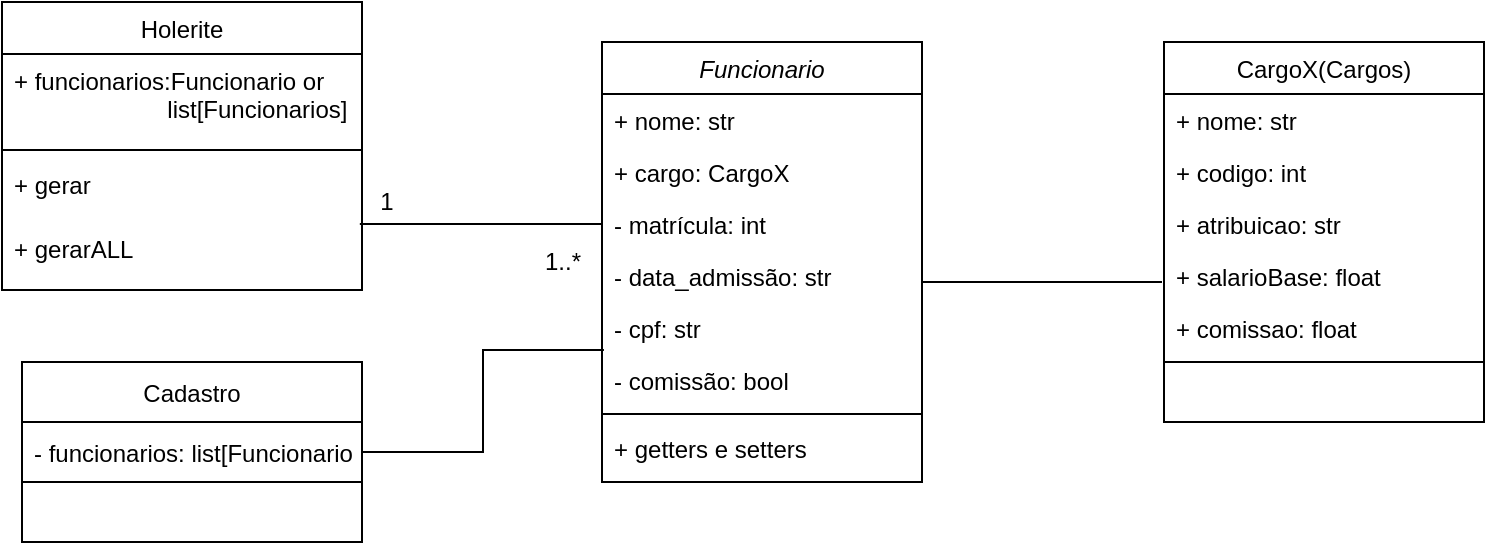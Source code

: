 <mxfile version="20.0.3" type="device" pages="2"><diagram id="C5RBs43oDa-KdzZeNtuy" name="Funcionarios"><mxGraphModel dx="1038" dy="536" grid="1" gridSize="10" guides="1" tooltips="1" connect="1" arrows="1" fold="1" page="1" pageScale="1" pageWidth="827" pageHeight="1169" math="0" shadow="0"><root><mxCell id="WIyWlLk6GJQsqaUBKTNV-0"/><mxCell id="WIyWlLk6GJQsqaUBKTNV-1" parent="WIyWlLk6GJQsqaUBKTNV-0"/><mxCell id="Nu6Y_Vx8p5GJ8-5G-T0q-3" style="edgeStyle=elbowEdgeStyle;rounded=0;jumpStyle=none;orthogonalLoop=1;jettySize=auto;html=1;endArrow=default;endFill=0;strokeColor=default;strokeWidth=1;" edge="1" parent="WIyWlLk6GJQsqaUBKTNV-1" source="zkfFHV4jXpPFQw0GAbJ--0"><mxGeometry relative="1" as="geometry"><mxPoint x="640" y="290" as="targetPoint"/><Array as="points"><mxPoint x="600" y="290"/></Array></mxGeometry></mxCell><mxCell id="zkfFHV4jXpPFQw0GAbJ--0" value="Funcionario" style="swimlane;fontStyle=2;align=center;verticalAlign=top;childLayout=stackLayout;horizontal=1;startSize=26;horizontalStack=0;resizeParent=1;resizeLast=0;collapsible=1;marginBottom=0;rounded=0;shadow=0;strokeWidth=1;" parent="WIyWlLk6GJQsqaUBKTNV-1" vertex="1"><mxGeometry x="360" y="170" width="160" height="220" as="geometry"><mxRectangle x="220" y="80" width="160" height="26" as="alternateBounds"/></mxGeometry></mxCell><mxCell id="zkfFHV4jXpPFQw0GAbJ--1" value="+ nome: str" style="text;align=left;verticalAlign=top;spacingLeft=4;spacingRight=4;overflow=hidden;rotatable=0;points=[[0,0.5],[1,0.5]];portConstraint=eastwest;" parent="zkfFHV4jXpPFQw0GAbJ--0" vertex="1"><mxGeometry y="26" width="160" height="26" as="geometry"/></mxCell><mxCell id="zkfFHV4jXpPFQw0GAbJ--2" value="+ cargo: CargoX" style="text;align=left;verticalAlign=top;spacingLeft=4;spacingRight=4;overflow=hidden;rotatable=0;points=[[0,0.5],[1,0.5]];portConstraint=eastwest;rounded=0;shadow=0;html=0;" parent="zkfFHV4jXpPFQw0GAbJ--0" vertex="1"><mxGeometry y="52" width="160" height="26" as="geometry"/></mxCell><mxCell id="Nu6Y_Vx8p5GJ8-5G-T0q-6" value="- matrícula: int" style="text;align=left;verticalAlign=top;spacingLeft=4;spacingRight=4;overflow=hidden;rotatable=0;points=[[0,0.5],[1,0.5]];portConstraint=eastwest;rounded=0;shadow=0;html=0;" vertex="1" parent="zkfFHV4jXpPFQw0GAbJ--0"><mxGeometry y="78" width="160" height="26" as="geometry"/></mxCell><mxCell id="_27NQwwE6ficASjgGsp_-1" value="- data_admissão: str" style="text;align=left;verticalAlign=top;spacingLeft=4;spacingRight=4;overflow=hidden;rotatable=0;points=[[0,0.5],[1,0.5]];portConstraint=eastwest;rounded=0;shadow=0;html=0;" vertex="1" parent="zkfFHV4jXpPFQw0GAbJ--0"><mxGeometry y="104" width="160" height="26" as="geometry"/></mxCell><mxCell id="_27NQwwE6ficASjgGsp_-2" value="- cpf: str" style="text;align=left;verticalAlign=top;spacingLeft=4;spacingRight=4;overflow=hidden;rotatable=0;points=[[0,0.5],[1,0.5]];portConstraint=eastwest;rounded=0;shadow=0;html=0;" vertex="1" parent="zkfFHV4jXpPFQw0GAbJ--0"><mxGeometry y="130" width="160" height="26" as="geometry"/></mxCell><mxCell id="_27NQwwE6ficASjgGsp_-0" value="- comissão: bool" style="text;align=left;verticalAlign=top;spacingLeft=4;spacingRight=4;overflow=hidden;rotatable=0;points=[[0,0.5],[1,0.5]];portConstraint=eastwest;rounded=0;shadow=0;html=0;" vertex="1" parent="zkfFHV4jXpPFQw0GAbJ--0"><mxGeometry y="156" width="160" height="26" as="geometry"/></mxCell><mxCell id="zkfFHV4jXpPFQw0GAbJ--4" value="" style="line;html=1;strokeWidth=1;align=left;verticalAlign=middle;spacingTop=-1;spacingLeft=3;spacingRight=3;rotatable=0;labelPosition=right;points=[];portConstraint=eastwest;" parent="zkfFHV4jXpPFQw0GAbJ--0" vertex="1"><mxGeometry y="182" width="160" height="8" as="geometry"/></mxCell><mxCell id="zkfFHV4jXpPFQw0GAbJ--5" value="+ getters e setters" style="text;align=left;verticalAlign=top;spacingLeft=4;spacingRight=4;overflow=hidden;rotatable=0;points=[[0,0.5],[1,0.5]];portConstraint=eastwest;" parent="zkfFHV4jXpPFQw0GAbJ--0" vertex="1"><mxGeometry y="190" width="160" height="26" as="geometry"/></mxCell><mxCell id="zkfFHV4jXpPFQw0GAbJ--6" value="Holerite&#xA;" style="swimlane;fontStyle=0;align=center;verticalAlign=top;childLayout=stackLayout;horizontal=1;startSize=26;horizontalStack=0;resizeParent=1;resizeLast=0;collapsible=1;marginBottom=0;rounded=0;shadow=0;strokeWidth=1;" parent="WIyWlLk6GJQsqaUBKTNV-1" vertex="1"><mxGeometry x="60" y="150" width="180" height="144" as="geometry"><mxRectangle x="130" y="380" width="160" height="26" as="alternateBounds"/></mxGeometry></mxCell><mxCell id="zkfFHV4jXpPFQw0GAbJ--8" value="+ funcionarios:Funcionario or&#xA;                       list[Funcionarios]&#xA;" style="text;align=left;verticalAlign=top;spacingLeft=4;spacingRight=4;overflow=hidden;rotatable=0;points=[[0,0.5],[1,0.5]];portConstraint=eastwest;rounded=0;shadow=0;html=0;" parent="zkfFHV4jXpPFQw0GAbJ--6" vertex="1"><mxGeometry y="26" width="180" height="44" as="geometry"/></mxCell><mxCell id="zkfFHV4jXpPFQw0GAbJ--9" value="" style="line;html=1;strokeWidth=1;align=left;verticalAlign=middle;spacingTop=-1;spacingLeft=3;spacingRight=3;rotatable=0;labelPosition=right;points=[];portConstraint=eastwest;" parent="zkfFHV4jXpPFQw0GAbJ--6" vertex="1"><mxGeometry y="70" width="180" height="8" as="geometry"/></mxCell><mxCell id="KvXBAvV9iPeI5a9uQ1in-4" value="+ gerar" style="text;align=left;verticalAlign=top;spacingLeft=4;spacingRight=4;overflow=hidden;rotatable=0;points=[[0,0.5],[1,0.5]];portConstraint=eastwest;rounded=0;shadow=0;html=0;" vertex="1" parent="zkfFHV4jXpPFQw0GAbJ--6"><mxGeometry y="78" width="180" height="32" as="geometry"/></mxCell><mxCell id="KvXBAvV9iPeI5a9uQ1in-5" value="+ gerarALL" style="text;align=left;verticalAlign=top;spacingLeft=4;spacingRight=4;overflow=hidden;rotatable=0;points=[[0,0.5],[1,0.5]];portConstraint=eastwest;rounded=0;shadow=0;html=0;" vertex="1" parent="zkfFHV4jXpPFQw0GAbJ--6"><mxGeometry y="110" width="180" height="34" as="geometry"/></mxCell><mxCell id="zkfFHV4jXpPFQw0GAbJ--17" value="CargoX(Cargos)" style="swimlane;fontStyle=0;align=center;verticalAlign=top;childLayout=stackLayout;horizontal=1;startSize=26;horizontalStack=0;resizeParent=1;resizeLast=0;collapsible=1;marginBottom=0;rounded=0;shadow=0;strokeWidth=1;swimlaneLine=1;" parent="WIyWlLk6GJQsqaUBKTNV-1" vertex="1"><mxGeometry x="641" y="170" width="160" height="190" as="geometry"><mxRectangle x="550" y="140" width="160" height="26" as="alternateBounds"/></mxGeometry></mxCell><mxCell id="zkfFHV4jXpPFQw0GAbJ--18" value="+ nome: str" style="text;align=left;verticalAlign=top;spacingLeft=4;spacingRight=4;overflow=hidden;rotatable=0;points=[[0,0.5],[1,0.5]];portConstraint=eastwest;" parent="zkfFHV4jXpPFQw0GAbJ--17" vertex="1"><mxGeometry y="26" width="160" height="26" as="geometry"/></mxCell><mxCell id="_27NQwwE6ficASjgGsp_-34" value="+ codigo: int" style="text;align=left;verticalAlign=top;spacingLeft=4;spacingRight=4;overflow=hidden;rotatable=0;points=[[0,0.5],[1,0.5]];portConstraint=eastwest;" vertex="1" parent="zkfFHV4jXpPFQw0GAbJ--17"><mxGeometry y="52" width="160" height="26" as="geometry"/></mxCell><mxCell id="zkfFHV4jXpPFQw0GAbJ--19" value="+ atribuicao: str" style="text;align=left;verticalAlign=top;spacingLeft=4;spacingRight=4;overflow=hidden;rotatable=0;points=[[0,0.5],[1,0.5]];portConstraint=eastwest;rounded=0;shadow=0;html=0;" parent="zkfFHV4jXpPFQw0GAbJ--17" vertex="1"><mxGeometry y="78" width="160" height="26" as="geometry"/></mxCell><mxCell id="zkfFHV4jXpPFQw0GAbJ--20" value="+ salarioBase: float" style="text;align=left;verticalAlign=top;spacingLeft=4;spacingRight=4;overflow=hidden;rotatable=0;points=[[0,0.5],[1,0.5]];portConstraint=eastwest;rounded=0;shadow=0;html=0;" parent="zkfFHV4jXpPFQw0GAbJ--17" vertex="1"><mxGeometry y="104" width="160" height="26" as="geometry"/></mxCell><mxCell id="_27NQwwE6ficASjgGsp_-35" value="+ comissao: float" style="text;align=left;verticalAlign=top;spacingLeft=4;spacingRight=4;overflow=hidden;rotatable=0;points=[[0,0.5],[1,0.5]];portConstraint=eastwest;rounded=0;shadow=0;html=0;" vertex="1" parent="zkfFHV4jXpPFQw0GAbJ--17"><mxGeometry y="130" width="160" height="26" as="geometry"/></mxCell><mxCell id="zkfFHV4jXpPFQw0GAbJ--23" value="" style="line;html=1;strokeWidth=1;align=left;verticalAlign=middle;spacingTop=-1;spacingLeft=3;spacingRight=3;rotatable=0;labelPosition=right;points=[];portConstraint=eastwest;" parent="zkfFHV4jXpPFQw0GAbJ--17" vertex="1"><mxGeometry y="156" width="160" height="8" as="geometry"/></mxCell><mxCell id="_27NQwwE6ficASjgGsp_-30" value="Cadastro" style="swimlane;fontStyle=0;childLayout=stackLayout;horizontal=1;startSize=30;horizontalStack=0;resizeParent=1;resizeParentMax=0;resizeLast=0;collapsible=1;marginBottom=0;" vertex="1" parent="WIyWlLk6GJQsqaUBKTNV-1"><mxGeometry x="70" y="330" width="170" height="90" as="geometry"/></mxCell><mxCell id="_27NQwwE6ficASjgGsp_-31" value="- funcionarios: list[Funcionario]" style="text;strokeColor=none;fillColor=none;align=left;verticalAlign=middle;spacingLeft=4;spacingRight=4;overflow=hidden;points=[[0,0.5],[1,0.5]];portConstraint=eastwest;rotatable=0;" vertex="1" parent="_27NQwwE6ficASjgGsp_-30"><mxGeometry y="30" width="170" height="30" as="geometry"/></mxCell><mxCell id="_27NQwwE6ficASjgGsp_-33" value="" style="text;strokeColor=default;fillColor=none;align=left;verticalAlign=middle;spacingLeft=4;spacingRight=4;overflow=hidden;points=[[0,0.5],[1,0.5]];portConstraint=eastwest;rotatable=0;" vertex="1" parent="_27NQwwE6ficASjgGsp_-30"><mxGeometry y="60" width="170" height="30" as="geometry"/></mxCell><mxCell id="Nu6Y_Vx8p5GJ8-5G-T0q-4" style="edgeStyle=elbowEdgeStyle;rounded=0;jumpStyle=none;orthogonalLoop=1;jettySize=auto;html=1;exitX=0.5;exitY=0;exitDx=0;exitDy=0;endArrow=blockThin;endFill=0;strokeColor=default;strokeWidth=1;" edge="1" parent="WIyWlLk6GJQsqaUBKTNV-1" source="zkfFHV4jXpPFQw0GAbJ--17" target="zkfFHV4jXpPFQw0GAbJ--17"><mxGeometry relative="1" as="geometry"/></mxCell><mxCell id="Nu6Y_Vx8p5GJ8-5G-T0q-7" style="edgeStyle=elbowEdgeStyle;rounded=0;jumpStyle=none;orthogonalLoop=1;jettySize=auto;html=1;exitX=0.75;exitY=0;exitDx=0;exitDy=0;endArrow=blockThin;endFill=0;strokeColor=default;strokeWidth=1;" edge="1" parent="WIyWlLk6GJQsqaUBKTNV-1" source="_27NQwwE6ficASjgGsp_-30" target="_27NQwwE6ficASjgGsp_-30"><mxGeometry relative="1" as="geometry"/></mxCell><mxCell id="KvXBAvV9iPeI5a9uQ1in-0" style="edgeStyle=elbowEdgeStyle;rounded=0;jumpStyle=none;orthogonalLoop=1;jettySize=auto;html=1;entryX=0.006;entryY=0.923;entryDx=0;entryDy=0;entryPerimeter=0;endArrow=default;endFill=0;strokeColor=default;strokeWidth=1;" edge="1" parent="WIyWlLk6GJQsqaUBKTNV-1" source="_27NQwwE6ficASjgGsp_-31" target="_27NQwwE6ficASjgGsp_-2"><mxGeometry relative="1" as="geometry"/></mxCell><mxCell id="KvXBAvV9iPeI5a9uQ1in-6" style="edgeStyle=elbowEdgeStyle;rounded=0;jumpStyle=none;orthogonalLoop=1;jettySize=auto;html=1;entryX=0.994;entryY=0.029;entryDx=0;entryDy=0;entryPerimeter=0;endArrow=default;endFill=0;strokeColor=default;strokeWidth=1;" edge="1" parent="WIyWlLk6GJQsqaUBKTNV-1" source="Nu6Y_Vx8p5GJ8-5G-T0q-6" target="KvXBAvV9iPeI5a9uQ1in-5"><mxGeometry relative="1" as="geometry"/></mxCell><mxCell id="KvXBAvV9iPeI5a9uQ1in-7" value="1" style="text;html=1;align=center;verticalAlign=middle;resizable=0;points=[];autosize=1;strokeColor=none;fillColor=none;" vertex="1" parent="WIyWlLk6GJQsqaUBKTNV-1"><mxGeometry x="237" y="235" width="30" height="30" as="geometry"/></mxCell><mxCell id="KvXBAvV9iPeI5a9uQ1in-8" value="1..*" style="text;html=1;align=center;verticalAlign=middle;resizable=0;points=[];autosize=1;strokeColor=none;fillColor=none;" vertex="1" parent="WIyWlLk6GJQsqaUBKTNV-1"><mxGeometry x="320" y="265" width="40" height="30" as="geometry"/></mxCell></root></mxGraphModel></diagram><diagram id="3ZT9mI9rkR45PApKqGYP" name="Cargos"><mxGraphModel dx="1038" dy="536" grid="1" gridSize="10" guides="1" tooltips="1" connect="1" arrows="1" fold="1" page="1" pageScale="1" pageWidth="827" pageHeight="1169" math="0" shadow="0"><root><mxCell id="0"/><mxCell id="1" parent="0"/><mxCell id="mHyDDnKqbvMKKiteNxkg-24" style="edgeStyle=elbowEdgeStyle;rounded=0;jumpStyle=none;orthogonalLoop=1;jettySize=auto;html=1;endArrow=blockThin;endSize=15;endFill=0;strokeWidth=1;" edge="1" parent="1"><mxGeometry relative="1" as="geometry"><mxPoint x="350" y="236" as="targetPoint"/><mxPoint x="429" y="302" as="sourcePoint"/><Array as="points"><mxPoint x="350" y="302"/></Array></mxGeometry></mxCell><mxCell id="5ysQpiXRLKry2k1ZYWtx-1" value="DevMobJr" style="swimlane;fontStyle=0;childLayout=stackLayout;horizontal=1;startSize=26;fillColor=none;horizontalStack=0;resizeParent=1;resizeParentMax=0;resizeLast=0;collapsible=1;marginBottom=0;strokeColor=default;" vertex="1" parent="1"><mxGeometry x="429" y="280" width="140" height="52" as="geometry"/></mxCell><mxCell id="mHyDDnKqbvMKKiteNxkg-26" style="edgeStyle=elbowEdgeStyle;rounded=0;jumpStyle=none;orthogonalLoop=1;jettySize=auto;html=1;endArrow=blockThin;endSize=15;endFill=0;strokeWidth=1;" edge="1" parent="1"><mxGeometry relative="1" as="geometry"><mxPoint x="270" y="237" as="targetPoint"/><mxPoint x="196" y="307" as="sourcePoint"/><Array as="points"><mxPoint x="270" y="307"/></Array></mxGeometry></mxCell><mxCell id="5ysQpiXRLKry2k1ZYWtx-5" value="DevMobSr" style="swimlane;fontStyle=0;childLayout=stackLayout;horizontal=1;startSize=26;fillColor=none;horizontalStack=0;resizeParent=1;resizeParentMax=0;resizeLast=0;collapsible=1;marginBottom=0;strokeColor=default;" vertex="1" parent="1"><mxGeometry x="56" y="280" width="140" height="52" as="geometry"/></mxCell><mxCell id="mHyDDnKqbvMKKiteNxkg-25" style="edgeStyle=elbowEdgeStyle;rounded=0;jumpStyle=none;orthogonalLoop=1;jettySize=auto;html=1;entryX=0.5;entryY=1;entryDx=0;entryDy=0;endArrow=blockThin;endSize=15;endFill=0;strokeWidth=1;" edge="1" parent="1" source="5ysQpiXRLKry2k1ZYWtx-9" target="VjOV2nT7k3iF8K0uuuEA-1"><mxGeometry relative="1" as="geometry"/></mxCell><mxCell id="5ysQpiXRLKry2k1ZYWtx-9" value="DevMobPleno" style="swimlane;fontStyle=0;childLayout=stackLayout;horizontal=1;startSize=26;fillColor=none;horizontalStack=0;resizeParent=1;resizeParentMax=0;resizeLast=0;collapsible=1;marginBottom=0;strokeColor=default;" vertex="1" parent="1"><mxGeometry x="250" y="332" width="140" height="52" as="geometry"/></mxCell><mxCell id="VjOV2nT7k3iF8K0uuuEA-10" style="edgeStyle=orthogonalEdgeStyle;rounded=0;orthogonalLoop=1;jettySize=auto;html=1;exitX=0.5;exitY=0;exitDx=0;exitDy=0;endArrow=blockThin;endFill=0;endSize=20;" edge="1" parent="1" source="5ysQpiXRLKry2k1ZYWtx-14" target="VjOV2nT7k3iF8K0uuuEA-5"><mxGeometry relative="1" as="geometry"><Array as="points"><mxPoint x="90" y="104"/><mxPoint x="180" y="104"/><mxPoint x="180" y="124"/></Array></mxGeometry></mxCell><mxCell id="5ysQpiXRLKry2k1ZYWtx-14" value="Gerente de Projetos" style="swimlane;fontStyle=0;childLayout=stackLayout;horizontal=1;startSize=26;fillColor=none;horizontalStack=0;resizeParent=1;resizeParentMax=0;resizeLast=0;collapsible=1;marginBottom=0;strokeColor=default;" vertex="1" parent="1"><mxGeometry x="20" y="124" width="140" height="52" as="geometry"/></mxCell><mxCell id="mHyDDnKqbvMKKiteNxkg-20" style="edgeStyle=orthogonalEdgeStyle;rounded=0;orthogonalLoop=1;jettySize=auto;html=1;endArrow=blockThin;endFill=0;endSize=15;entryX=1;entryY=0.077;entryDx=0;entryDy=0;entryPerimeter=0;" edge="1" parent="1" source="5ysQpiXRLKry2k1ZYWtx-18" target="VjOV2nT7k3iF8K0uuuEA-4"><mxGeometry relative="1" as="geometry"/></mxCell><mxCell id="5ysQpiXRLKry2k1ZYWtx-18" value="CientistaDeDados" style="swimlane;fontStyle=0;childLayout=stackLayout;horizontal=1;startSize=26;fillColor=none;horizontalStack=0;resizeParent=1;resizeParentMax=0;resizeLast=0;collapsible=1;marginBottom=0;strokeColor=default;" vertex="1" parent="1"><mxGeometry x="480" y="20" width="140" height="52" as="geometry"/></mxCell><mxCell id="mHyDDnKqbvMKKiteNxkg-22" style="edgeStyle=elbowEdgeStyle;rounded=0;jumpStyle=none;orthogonalLoop=1;jettySize=auto;html=1;entryX=1;entryY=0.231;entryDx=0;entryDy=0;entryPerimeter=0;endArrow=blockThin;endSize=15;endFill=0;strokeWidth=1;" edge="1" parent="1" source="5ysQpiXRLKry2k1ZYWtx-22" target="VjOV2nT7k3iF8K0uuuEA-5"><mxGeometry relative="1" as="geometry"/></mxCell><mxCell id="5ysQpiXRLKry2k1ZYWtx-22" value="EspecialistaBI" style="swimlane;fontStyle=0;childLayout=stackLayout;horizontal=1;startSize=26;fillColor=none;horizontalStack=0;resizeParent=1;resizeParentMax=0;resizeLast=0;collapsible=1;marginBottom=0;strokeColor=default;" vertex="1" parent="1"><mxGeometry x="480" y="160" width="140" height="52" as="geometry"/></mxCell><mxCell id="VjOV2nT7k3iF8K0uuuEA-1" value="&lt;&lt;Cargos&gt;&gt;" style="swimlane;fontStyle=0;align=center;verticalAlign=top;childLayout=stackLayout;horizontal=1;startSize=26;horizontalStack=0;resizeParent=1;resizeLast=0;collapsible=1;marginBottom=0;rounded=0;shadow=0;strokeWidth=1;swimlaneLine=1;" vertex="1" parent="1"><mxGeometry x="240" y="20" width="160" height="216" as="geometry"><mxRectangle x="550" y="140" width="160" height="26" as="alternateBounds"/></mxGeometry></mxCell><mxCell id="VjOV2nT7k3iF8K0uuuEA-2" value="+ nome: str" style="text;align=left;verticalAlign=top;spacingLeft=4;spacingRight=4;overflow=hidden;rotatable=0;points=[[0,0.5],[1,0.5]];portConstraint=eastwest;" vertex="1" parent="VjOV2nT7k3iF8K0uuuEA-1"><mxGeometry y="26" width="160" height="26" as="geometry"/></mxCell><mxCell id="VjOV2nT7k3iF8K0uuuEA-3" value="+ codigo: int" style="text;align=left;verticalAlign=top;spacingLeft=4;spacingRight=4;overflow=hidden;rotatable=0;points=[[0,0.5],[1,0.5]];portConstraint=eastwest;" vertex="1" parent="VjOV2nT7k3iF8K0uuuEA-1"><mxGeometry y="52" width="160" height="26" as="geometry"/></mxCell><mxCell id="VjOV2nT7k3iF8K0uuuEA-4" value="+ atribuicao: str" style="text;align=left;verticalAlign=top;spacingLeft=4;spacingRight=4;overflow=hidden;rotatable=0;points=[[0,0.5],[1,0.5]];portConstraint=eastwest;rounded=0;shadow=0;html=0;" vertex="1" parent="VjOV2nT7k3iF8K0uuuEA-1"><mxGeometry y="78" width="160" height="26" as="geometry"/></mxCell><mxCell id="VjOV2nT7k3iF8K0uuuEA-5" value="+ salarioBase: float" style="text;align=left;verticalAlign=top;spacingLeft=4;spacingRight=4;overflow=hidden;rotatable=0;points=[[0,0.5],[1,0.5]];portConstraint=eastwest;rounded=0;shadow=0;html=0;" vertex="1" parent="VjOV2nT7k3iF8K0uuuEA-1"><mxGeometry y="104" width="160" height="26" as="geometry"/></mxCell><mxCell id="VjOV2nT7k3iF8K0uuuEA-6" value="+ comissao: float" style="text;align=left;verticalAlign=top;spacingLeft=4;spacingRight=4;overflow=hidden;rotatable=0;points=[[0,0.5],[1,0.5]];portConstraint=eastwest;rounded=0;shadow=0;html=0;" vertex="1" parent="VjOV2nT7k3iF8K0uuuEA-1"><mxGeometry y="130" width="160" height="26" as="geometry"/></mxCell><mxCell id="VjOV2nT7k3iF8K0uuuEA-7" value="" style="line;html=1;strokeWidth=1;align=left;verticalAlign=middle;spacingTop=-1;spacingLeft=3;spacingRight=3;rotatable=0;labelPosition=right;points=[];portConstraint=eastwest;" vertex="1" parent="VjOV2nT7k3iF8K0uuuEA-1"><mxGeometry y="156" width="160" height="8" as="geometry"/></mxCell><mxCell id="mHyDDnKqbvMKKiteNxkg-18" style="edgeStyle=elbowEdgeStyle;rounded=0;jumpStyle=none;orthogonalLoop=1;jettySize=auto;html=1;exitX=0.5;exitY=0;exitDx=0;exitDy=0;endArrow=blockThin;endFill=0;strokeWidth=1;" edge="1" parent="1" source="5ysQpiXRLKry2k1ZYWtx-18" target="5ysQpiXRLKry2k1ZYWtx-18"><mxGeometry relative="1" as="geometry"/></mxCell><mxCell id="u1n1PcTudGqG7_Tmjk2x-1" style="edgeStyle=elbowEdgeStyle;rounded=0;jumpStyle=none;orthogonalLoop=1;jettySize=auto;html=1;exitX=0.75;exitY=0;exitDx=0;exitDy=0;endArrow=blockThin;endFill=0;strokeWidth=1;" edge="1" parent="1" source="5ysQpiXRLKry2k1ZYWtx-14" target="5ysQpiXRLKry2k1ZYWtx-14"><mxGeometry relative="1" as="geometry"/></mxCell></root></mxGraphModel></diagram></mxfile>
